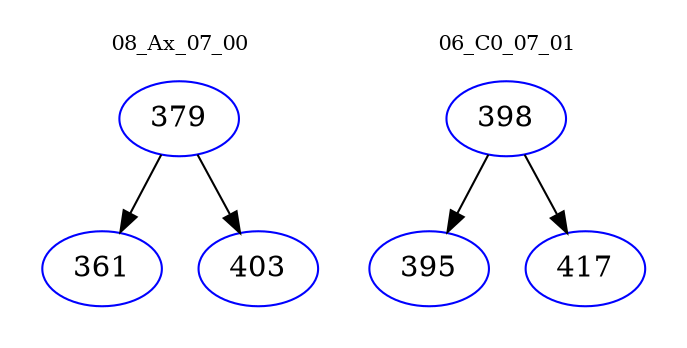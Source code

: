 digraph{
subgraph cluster_0 {
color = white
label = "08_Ax_07_00";
fontsize=10;
T0_379 [label="379", color="blue"]
T0_379 -> T0_361 [color="black"]
T0_361 [label="361", color="blue"]
T0_379 -> T0_403 [color="black"]
T0_403 [label="403", color="blue"]
}
subgraph cluster_1 {
color = white
label = "06_C0_07_01";
fontsize=10;
T1_398 [label="398", color="blue"]
T1_398 -> T1_395 [color="black"]
T1_395 [label="395", color="blue"]
T1_398 -> T1_417 [color="black"]
T1_417 [label="417", color="blue"]
}
}

